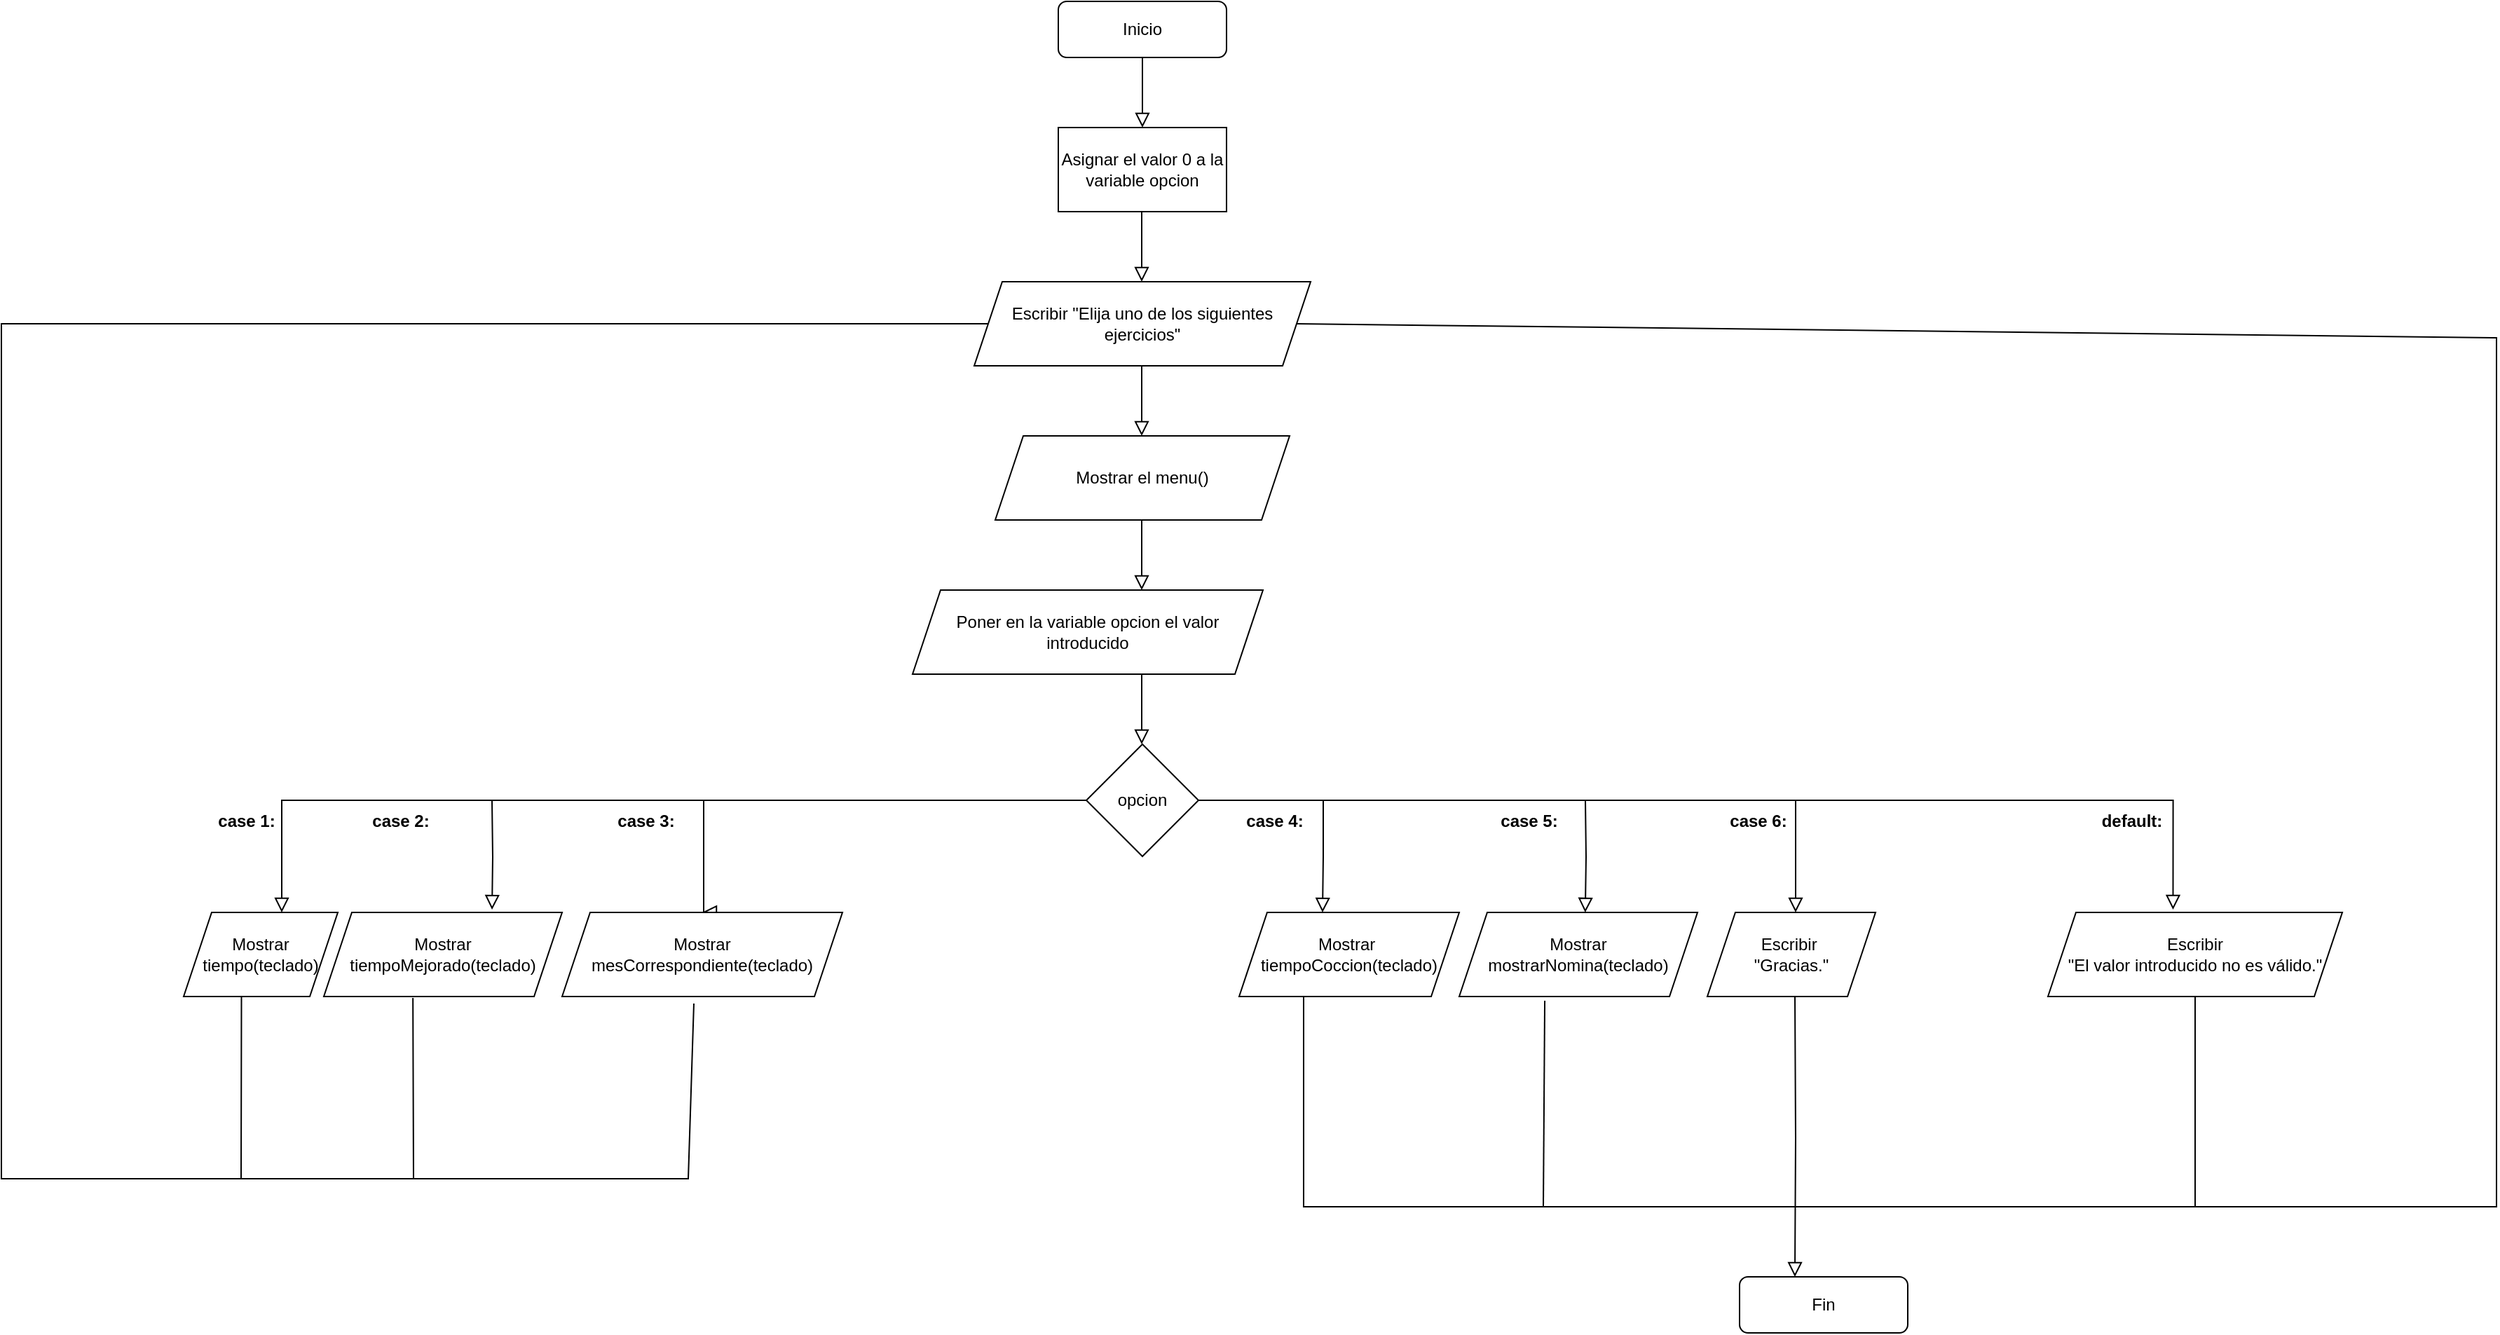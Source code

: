 <mxfile version="16.5.6" type="github">
  <diagram id="C5RBs43oDa-KdzZeNtuy" name="Page-1">
    <mxGraphModel dx="2244" dy="794" grid="1" gridSize="10" guides="1" tooltips="1" connect="1" arrows="1" fold="1" page="1" pageScale="1" pageWidth="827" pageHeight="1169" math="0" shadow="0">
      <root>
        <mxCell id="WIyWlLk6GJQsqaUBKTNV-0" />
        <mxCell id="WIyWlLk6GJQsqaUBKTNV-1" parent="WIyWlLk6GJQsqaUBKTNV-0" />
        <mxCell id="WIyWlLk6GJQsqaUBKTNV-2" value="" style="rounded=0;html=1;jettySize=auto;orthogonalLoop=1;fontSize=11;endArrow=block;endFill=0;endSize=8;strokeWidth=1;shadow=0;labelBackgroundColor=none;edgeStyle=orthogonalEdgeStyle;" parent="WIyWlLk6GJQsqaUBKTNV-1" source="WIyWlLk6GJQsqaUBKTNV-3" edge="1">
          <mxGeometry relative="1" as="geometry">
            <mxPoint x="414" y="100" as="targetPoint" />
          </mxGeometry>
        </mxCell>
        <mxCell id="WIyWlLk6GJQsqaUBKTNV-3" value="Inicio" style="rounded=1;whiteSpace=wrap;html=1;fontSize=12;glass=0;strokeWidth=1;shadow=0;" parent="WIyWlLk6GJQsqaUBKTNV-1" vertex="1">
          <mxGeometry x="354" y="10" width="120" height="40" as="geometry" />
        </mxCell>
        <mxCell id="WIyWlLk6GJQsqaUBKTNV-11" value="Fin" style="rounded=1;whiteSpace=wrap;html=1;fontSize=12;glass=0;strokeWidth=1;shadow=0;" parent="WIyWlLk6GJQsqaUBKTNV-1" vertex="1">
          <mxGeometry x="840" y="920" width="120" height="40" as="geometry" />
        </mxCell>
        <mxCell id="yyxiZFKW22LoZUIJejNY-0" value="Asignar el valor 0 a la variable opcion" style="rounded=0;whiteSpace=wrap;html=1;" vertex="1" parent="WIyWlLk6GJQsqaUBKTNV-1">
          <mxGeometry x="354" y="100" width="120" height="60" as="geometry" />
        </mxCell>
        <mxCell id="yyxiZFKW22LoZUIJejNY-1" value="" style="rounded=0;html=1;jettySize=auto;orthogonalLoop=1;fontSize=11;endArrow=block;endFill=0;endSize=8;strokeWidth=1;shadow=0;labelBackgroundColor=none;edgeStyle=orthogonalEdgeStyle;" edge="1" parent="WIyWlLk6GJQsqaUBKTNV-1">
          <mxGeometry relative="1" as="geometry">
            <mxPoint x="413.5" y="160" as="sourcePoint" />
            <mxPoint x="413.5" y="210" as="targetPoint" />
          </mxGeometry>
        </mxCell>
        <mxCell id="yyxiZFKW22LoZUIJejNY-2" value="Escribir &quot;Elija uno de los siguientes ejercicios&quot;" style="shape=parallelogram;perimeter=parallelogramPerimeter;whiteSpace=wrap;html=1;fixedSize=1;" vertex="1" parent="WIyWlLk6GJQsqaUBKTNV-1">
          <mxGeometry x="294" y="210" width="240" height="60" as="geometry" />
        </mxCell>
        <mxCell id="yyxiZFKW22LoZUIJejNY-3" value="" style="rounded=0;html=1;jettySize=auto;orthogonalLoop=1;fontSize=11;endArrow=block;endFill=0;endSize=8;strokeWidth=1;shadow=0;labelBackgroundColor=none;edgeStyle=orthogonalEdgeStyle;" edge="1" parent="WIyWlLk6GJQsqaUBKTNV-1">
          <mxGeometry relative="1" as="geometry">
            <mxPoint x="413.5" y="270" as="sourcePoint" />
            <mxPoint x="413.5" y="320" as="targetPoint" />
          </mxGeometry>
        </mxCell>
        <mxCell id="yyxiZFKW22LoZUIJejNY-4" value="Mostrar el menu()" style="shape=parallelogram;perimeter=parallelogramPerimeter;whiteSpace=wrap;html=1;fixedSize=1;" vertex="1" parent="WIyWlLk6GJQsqaUBKTNV-1">
          <mxGeometry x="309" y="320" width="210" height="60" as="geometry" />
        </mxCell>
        <mxCell id="yyxiZFKW22LoZUIJejNY-5" value="" style="rounded=0;html=1;jettySize=auto;orthogonalLoop=1;fontSize=11;endArrow=block;endFill=0;endSize=8;strokeWidth=1;shadow=0;labelBackgroundColor=none;edgeStyle=orthogonalEdgeStyle;" edge="1" parent="WIyWlLk6GJQsqaUBKTNV-1">
          <mxGeometry relative="1" as="geometry">
            <mxPoint x="413.5" y="380" as="sourcePoint" />
            <mxPoint x="413.5" y="430" as="targetPoint" />
          </mxGeometry>
        </mxCell>
        <mxCell id="yyxiZFKW22LoZUIJejNY-6" value="Poner en la variable opcion el valor introducido" style="shape=parallelogram;perimeter=parallelogramPerimeter;whiteSpace=wrap;html=1;fixedSize=1;" vertex="1" parent="WIyWlLk6GJQsqaUBKTNV-1">
          <mxGeometry x="250" y="430" width="250" height="60" as="geometry" />
        </mxCell>
        <mxCell id="yyxiZFKW22LoZUIJejNY-7" value="" style="rounded=0;html=1;jettySize=auto;orthogonalLoop=1;fontSize=11;endArrow=block;endFill=0;endSize=8;strokeWidth=1;shadow=0;labelBackgroundColor=none;edgeStyle=orthogonalEdgeStyle;" edge="1" parent="WIyWlLk6GJQsqaUBKTNV-1">
          <mxGeometry relative="1" as="geometry">
            <mxPoint x="413.5" y="490" as="sourcePoint" />
            <mxPoint x="413.5" y="540" as="targetPoint" />
          </mxGeometry>
        </mxCell>
        <mxCell id="yyxiZFKW22LoZUIJejNY-8" value="opcion" style="rhombus;whiteSpace=wrap;html=1;" vertex="1" parent="WIyWlLk6GJQsqaUBKTNV-1">
          <mxGeometry x="374" y="540" width="80" height="80" as="geometry" />
        </mxCell>
        <mxCell id="yyxiZFKW22LoZUIJejNY-14" value="&lt;b&gt;case 1:&lt;/b&gt;" style="text;html=1;strokeColor=none;fillColor=none;align=center;verticalAlign=middle;whiteSpace=wrap;rounded=0;" vertex="1" parent="WIyWlLk6GJQsqaUBKTNV-1">
          <mxGeometry x="-250" y="580" width="50" height="30" as="geometry" />
        </mxCell>
        <mxCell id="yyxiZFKW22LoZUIJejNY-15" value="" style="rounded=0;html=1;jettySize=auto;orthogonalLoop=1;fontSize=11;endArrow=block;endFill=0;endSize=8;strokeWidth=1;shadow=0;labelBackgroundColor=none;edgeStyle=orthogonalEdgeStyle;exitX=0;exitY=0.5;exitDx=0;exitDy=0;entryX=0.645;entryY=0;entryDx=0;entryDy=0;entryPerimeter=0;" edge="1" parent="WIyWlLk6GJQsqaUBKTNV-1" source="yyxiZFKW22LoZUIJejNY-8" target="yyxiZFKW22LoZUIJejNY-29">
          <mxGeometry relative="1" as="geometry">
            <mxPoint x="350" y="580" as="sourcePoint" />
            <mxPoint x="-200" y="650" as="targetPoint" />
            <Array as="points">
              <mxPoint x="-200" y="580" />
            </Array>
          </mxGeometry>
        </mxCell>
        <mxCell id="yyxiZFKW22LoZUIJejNY-17" value="" style="rounded=0;html=1;jettySize=auto;orthogonalLoop=1;fontSize=11;endArrow=block;endFill=0;endSize=8;strokeWidth=1;shadow=0;labelBackgroundColor=none;edgeStyle=orthogonalEdgeStyle;entryX=0.5;entryY=0;entryDx=0;entryDy=0;" edge="1" parent="WIyWlLk6GJQsqaUBKTNV-1" target="yyxiZFKW22LoZUIJejNY-31">
          <mxGeometry relative="1" as="geometry">
            <mxPoint x="100" y="580" as="sourcePoint" />
            <mxPoint x="140" y="620" as="targetPoint" />
            <Array as="points">
              <mxPoint x="101" y="580" />
            </Array>
          </mxGeometry>
        </mxCell>
        <mxCell id="yyxiZFKW22LoZUIJejNY-18" value="" style="rounded=0;html=1;jettySize=auto;orthogonalLoop=1;fontSize=11;endArrow=block;endFill=0;endSize=8;strokeWidth=1;shadow=0;labelBackgroundColor=none;edgeStyle=orthogonalEdgeStyle;" edge="1" parent="WIyWlLk6GJQsqaUBKTNV-1">
          <mxGeometry relative="1" as="geometry">
            <mxPoint x="543" y="580" as="sourcePoint" />
            <mxPoint x="542.5" y="660" as="targetPoint" />
            <Array as="points">
              <mxPoint x="542.5" y="620" />
              <mxPoint x="542.5" y="620" />
            </Array>
          </mxGeometry>
        </mxCell>
        <mxCell id="yyxiZFKW22LoZUIJejNY-19" value="" style="rounded=0;html=1;jettySize=auto;orthogonalLoop=1;fontSize=11;endArrow=block;endFill=0;endSize=8;strokeWidth=1;shadow=0;labelBackgroundColor=none;edgeStyle=orthogonalEdgeStyle;exitX=1;exitY=0.5;exitDx=0;exitDy=0;entryX=0.425;entryY=-0.033;entryDx=0;entryDy=0;entryPerimeter=0;" edge="1" parent="WIyWlLk6GJQsqaUBKTNV-1" source="yyxiZFKW22LoZUIJejNY-8" target="yyxiZFKW22LoZUIJejNY-52">
          <mxGeometry relative="1" as="geometry">
            <mxPoint x="539" y="580" as="sourcePoint" />
            <mxPoint x="1110" y="650" as="targetPoint" />
            <Array as="points">
              <mxPoint x="1149" y="580" />
            </Array>
          </mxGeometry>
        </mxCell>
        <mxCell id="yyxiZFKW22LoZUIJejNY-21" value="" style="rounded=0;html=1;jettySize=auto;orthogonalLoop=1;fontSize=11;endArrow=block;endFill=0;endSize=8;strokeWidth=1;shadow=0;labelBackgroundColor=none;edgeStyle=orthogonalEdgeStyle;" edge="1" parent="WIyWlLk6GJQsqaUBKTNV-1">
          <mxGeometry relative="1" as="geometry">
            <mxPoint x="880" y="580" as="sourcePoint" />
            <mxPoint x="880" y="660" as="targetPoint" />
          </mxGeometry>
        </mxCell>
        <mxCell id="yyxiZFKW22LoZUIJejNY-23" value="&lt;b&gt;case 2:&lt;/b&gt;" style="text;html=1;strokeColor=none;fillColor=none;align=center;verticalAlign=middle;whiteSpace=wrap;rounded=0;" vertex="1" parent="WIyWlLk6GJQsqaUBKTNV-1">
          <mxGeometry x="-140" y="580" width="50" height="30" as="geometry" />
        </mxCell>
        <mxCell id="yyxiZFKW22LoZUIJejNY-24" value="&lt;b&gt;case 3:&lt;/b&gt;" style="text;html=1;strokeColor=none;fillColor=none;align=center;verticalAlign=middle;whiteSpace=wrap;rounded=0;" vertex="1" parent="WIyWlLk6GJQsqaUBKTNV-1">
          <mxGeometry x="30" y="580" width="60" height="30" as="geometry" />
        </mxCell>
        <mxCell id="yyxiZFKW22LoZUIJejNY-25" value="&lt;b&gt;case 4:&lt;/b&gt;" style="text;html=1;strokeColor=none;fillColor=none;align=center;verticalAlign=middle;whiteSpace=wrap;rounded=0;" vertex="1" parent="WIyWlLk6GJQsqaUBKTNV-1">
          <mxGeometry x="483" y="580" width="51" height="30" as="geometry" />
        </mxCell>
        <mxCell id="yyxiZFKW22LoZUIJejNY-26" value="&lt;b&gt;case 5:&lt;/b&gt;" style="text;html=1;strokeColor=none;fillColor=none;align=center;verticalAlign=middle;whiteSpace=wrap;rounded=0;" vertex="1" parent="WIyWlLk6GJQsqaUBKTNV-1">
          <mxGeometry x="660" y="580" width="60" height="30" as="geometry" />
        </mxCell>
        <mxCell id="yyxiZFKW22LoZUIJejNY-27" value="&lt;b&gt;case 6:&lt;/b&gt;" style="text;html=1;strokeColor=none;fillColor=none;align=center;verticalAlign=middle;whiteSpace=wrap;rounded=0;" vertex="1" parent="WIyWlLk6GJQsqaUBKTNV-1">
          <mxGeometry x="827" y="580" width="53" height="30" as="geometry" />
        </mxCell>
        <mxCell id="yyxiZFKW22LoZUIJejNY-28" value="&lt;b&gt;default:&lt;/b&gt;" style="text;html=1;strokeColor=none;fillColor=none;align=center;verticalAlign=middle;whiteSpace=wrap;rounded=0;" vertex="1" parent="WIyWlLk6GJQsqaUBKTNV-1">
          <mxGeometry x="1090" y="580" width="60" height="30" as="geometry" />
        </mxCell>
        <mxCell id="yyxiZFKW22LoZUIJejNY-29" value="Mostrar &lt;br&gt;tiempo(teclado)" style="shape=parallelogram;perimeter=parallelogramPerimeter;whiteSpace=wrap;html=1;fixedSize=1;" vertex="1" parent="WIyWlLk6GJQsqaUBKTNV-1">
          <mxGeometry x="-270" y="660" width="110" height="60" as="geometry" />
        </mxCell>
        <mxCell id="yyxiZFKW22LoZUIJejNY-30" value="Mostrar&lt;br&gt;tiempoMejorado(teclado)" style="shape=parallelogram;perimeter=parallelogramPerimeter;whiteSpace=wrap;html=1;fixedSize=1;" vertex="1" parent="WIyWlLk6GJQsqaUBKTNV-1">
          <mxGeometry x="-170" y="660" width="170" height="60" as="geometry" />
        </mxCell>
        <mxCell id="yyxiZFKW22LoZUIJejNY-31" value="Mostrar mesCorrespondiente(teclado)" style="shape=parallelogram;perimeter=parallelogramPerimeter;whiteSpace=wrap;html=1;fixedSize=1;direction=east;" vertex="1" parent="WIyWlLk6GJQsqaUBKTNV-1">
          <mxGeometry y="660" width="200" height="60" as="geometry" />
        </mxCell>
        <mxCell id="yyxiZFKW22LoZUIJejNY-35" value="Mostrar&amp;nbsp;&lt;br&gt;tiempoCoccion(teclado)" style="shape=parallelogram;perimeter=parallelogramPerimeter;whiteSpace=wrap;html=1;fixedSize=1;" vertex="1" parent="WIyWlLk6GJQsqaUBKTNV-1">
          <mxGeometry x="483" y="660" width="157" height="60" as="geometry" />
        </mxCell>
        <mxCell id="yyxiZFKW22LoZUIJejNY-46" value="Escribir&amp;nbsp;&lt;br&gt;&quot;Gracias.&quot;" style="shape=parallelogram;perimeter=parallelogramPerimeter;whiteSpace=wrap;html=1;fixedSize=1;" vertex="1" parent="WIyWlLk6GJQsqaUBKTNV-1">
          <mxGeometry x="817" y="660" width="120" height="60" as="geometry" />
        </mxCell>
        <mxCell id="yyxiZFKW22LoZUIJejNY-47" value="" style="rounded=0;html=1;jettySize=auto;orthogonalLoop=1;fontSize=11;endArrow=block;endFill=0;endSize=8;strokeWidth=1;shadow=0;labelBackgroundColor=none;edgeStyle=orthogonalEdgeStyle;entryX=0.329;entryY=0;entryDx=0;entryDy=0;entryPerimeter=0;" edge="1" parent="WIyWlLk6GJQsqaUBKTNV-1" target="WIyWlLk6GJQsqaUBKTNV-11">
          <mxGeometry relative="1" as="geometry">
            <mxPoint x="879.5" y="720" as="sourcePoint" />
            <mxPoint x="879.5" y="770" as="targetPoint" />
          </mxGeometry>
        </mxCell>
        <mxCell id="yyxiZFKW22LoZUIJejNY-52" value="Escribir&lt;br&gt;&quot;El valor introducido no es válido.&quot;" style="shape=parallelogram;perimeter=parallelogramPerimeter;whiteSpace=wrap;html=1;fixedSize=1;" vertex="1" parent="WIyWlLk6GJQsqaUBKTNV-1">
          <mxGeometry x="1060" y="660" width="210" height="60" as="geometry" />
        </mxCell>
        <mxCell id="yyxiZFKW22LoZUIJejNY-53" value="" style="endArrow=none;html=1;rounded=0;entryX=0.375;entryY=1;entryDx=0;entryDy=0;entryPerimeter=0;exitX=0;exitY=0.5;exitDx=0;exitDy=0;" edge="1" parent="WIyWlLk6GJQsqaUBKTNV-1" source="yyxiZFKW22LoZUIJejNY-2" target="yyxiZFKW22LoZUIJejNY-29">
          <mxGeometry width="50" height="50" relative="1" as="geometry">
            <mxPoint x="180" y="230" as="sourcePoint" />
            <mxPoint x="40" y="540" as="targetPoint" />
            <Array as="points">
              <mxPoint x="-400" y="240" />
              <mxPoint x="-400" y="850" />
              <mxPoint x="-229" y="850" />
            </Array>
          </mxGeometry>
        </mxCell>
        <mxCell id="yyxiZFKW22LoZUIJejNY-54" value="" style="endArrow=none;html=1;rounded=0;entryX=0.374;entryY=1.017;entryDx=0;entryDy=0;entryPerimeter=0;" edge="1" parent="WIyWlLk6GJQsqaUBKTNV-1" target="yyxiZFKW22LoZUIJejNY-30">
          <mxGeometry width="50" height="50" relative="1" as="geometry">
            <mxPoint x="-240" y="850" as="sourcePoint" />
            <mxPoint x="40" y="640" as="targetPoint" />
            <Array as="points">
              <mxPoint x="-106" y="850" />
            </Array>
          </mxGeometry>
        </mxCell>
        <mxCell id="yyxiZFKW22LoZUIJejNY-57" value="" style="endArrow=none;html=1;rounded=0;entryX=0.47;entryY=1.083;entryDx=0;entryDy=0;entryPerimeter=0;" edge="1" parent="WIyWlLk6GJQsqaUBKTNV-1" target="yyxiZFKW22LoZUIJejNY-31">
          <mxGeometry width="50" height="50" relative="1" as="geometry">
            <mxPoint x="-120" y="850" as="sourcePoint" />
            <mxPoint x="130" y="770" as="targetPoint" />
            <Array as="points">
              <mxPoint x="90" y="850" />
            </Array>
          </mxGeometry>
        </mxCell>
        <mxCell id="yyxiZFKW22LoZUIJejNY-58" value="" style="endArrow=none;html=1;rounded=0;entryX=0.5;entryY=1;entryDx=0;entryDy=0;exitX=1;exitY=0.5;exitDx=0;exitDy=0;" edge="1" parent="WIyWlLk6GJQsqaUBKTNV-1" source="yyxiZFKW22LoZUIJejNY-2" target="yyxiZFKW22LoZUIJejNY-52">
          <mxGeometry width="50" height="50" relative="1" as="geometry">
            <mxPoint x="1370" y="390" as="sourcePoint" />
            <mxPoint x="550" y="540" as="targetPoint" />
            <Array as="points">
              <mxPoint x="1380" y="250" />
              <mxPoint x="1380" y="870" />
              <mxPoint x="1165" y="870" />
              <mxPoint x="1165" y="800" />
            </Array>
          </mxGeometry>
        </mxCell>
        <mxCell id="yyxiZFKW22LoZUIJejNY-59" value="" style="endArrow=none;html=1;rounded=0;entryX=0.293;entryY=1;entryDx=0;entryDy=0;entryPerimeter=0;" edge="1" parent="WIyWlLk6GJQsqaUBKTNV-1" target="yyxiZFKW22LoZUIJejNY-35">
          <mxGeometry width="50" height="50" relative="1" as="geometry">
            <mxPoint x="1170" y="870" as="sourcePoint" />
            <mxPoint x="570" y="760" as="targetPoint" />
            <Array as="points">
              <mxPoint x="529" y="870" />
              <mxPoint x="529" y="760" />
            </Array>
          </mxGeometry>
        </mxCell>
        <mxCell id="yyxiZFKW22LoZUIJejNY-60" value="Mostrar mostrarNomina(teclado)" style="shape=parallelogram;perimeter=parallelogramPerimeter;whiteSpace=wrap;html=1;fixedSize=1;" vertex="1" parent="WIyWlLk6GJQsqaUBKTNV-1">
          <mxGeometry x="640" y="660" width="170" height="60" as="geometry" />
        </mxCell>
        <mxCell id="yyxiZFKW22LoZUIJejNY-63" value="" style="endArrow=none;html=1;rounded=0;entryX=0.359;entryY=1.05;entryDx=0;entryDy=0;entryPerimeter=0;" edge="1" parent="WIyWlLk6GJQsqaUBKTNV-1" target="yyxiZFKW22LoZUIJejNY-60">
          <mxGeometry width="50" height="50" relative="1" as="geometry">
            <mxPoint x="700" y="870" as="sourcePoint" />
            <mxPoint x="220" y="640" as="targetPoint" />
          </mxGeometry>
        </mxCell>
        <mxCell id="yyxiZFKW22LoZUIJejNY-65" value="" style="rounded=0;html=1;jettySize=auto;orthogonalLoop=1;fontSize=11;endArrow=block;endFill=0;endSize=8;strokeWidth=1;shadow=0;labelBackgroundColor=none;edgeStyle=orthogonalEdgeStyle;entryX=0.706;entryY=-0.033;entryDx=0;entryDy=0;entryPerimeter=0;" edge="1" parent="WIyWlLk6GJQsqaUBKTNV-1" target="yyxiZFKW22LoZUIJejNY-30">
          <mxGeometry relative="1" as="geometry">
            <mxPoint x="-50" y="580" as="sourcePoint" />
            <mxPoint x="-50" y="650" as="targetPoint" />
          </mxGeometry>
        </mxCell>
        <mxCell id="yyxiZFKW22LoZUIJejNY-66" value="" style="rounded=0;html=1;jettySize=auto;orthogonalLoop=1;fontSize=11;endArrow=block;endFill=0;endSize=8;strokeWidth=1;shadow=0;labelBackgroundColor=none;edgeStyle=orthogonalEdgeStyle;entryX=0.529;entryY=0;entryDx=0;entryDy=0;entryPerimeter=0;" edge="1" parent="WIyWlLk6GJQsqaUBKTNV-1" target="yyxiZFKW22LoZUIJejNY-60">
          <mxGeometry relative="1" as="geometry">
            <mxPoint x="730" y="580" as="sourcePoint" />
            <mxPoint x="730" y="650" as="targetPoint" />
          </mxGeometry>
        </mxCell>
      </root>
    </mxGraphModel>
  </diagram>
</mxfile>
